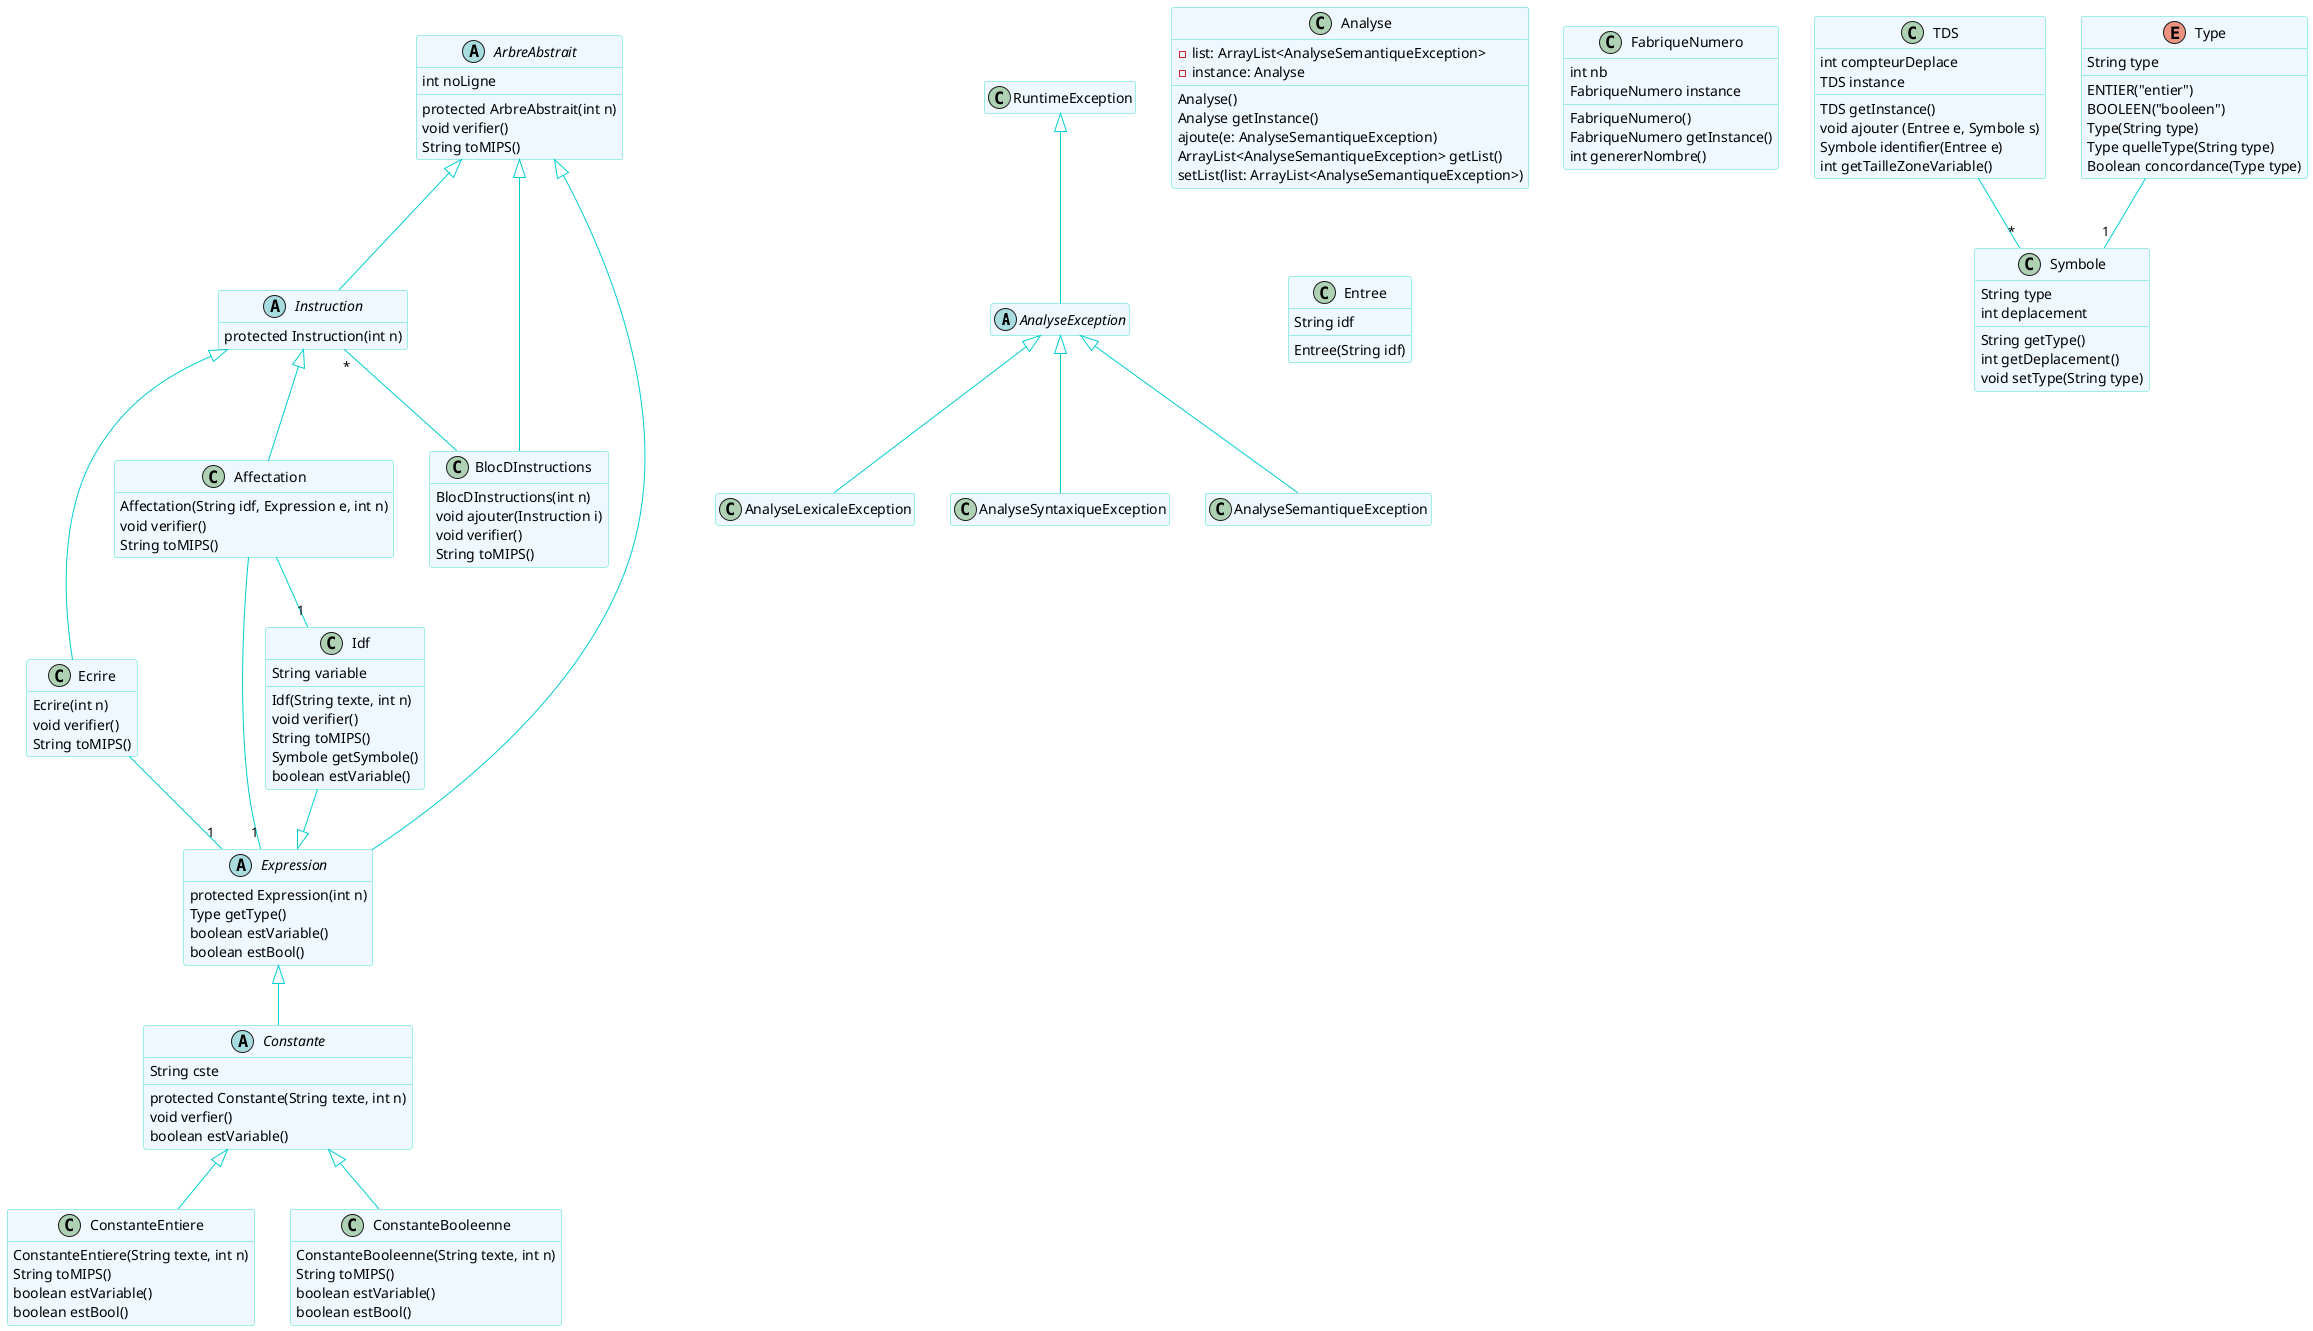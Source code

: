 @startuml
skinparam class {
BackgroundColor AliceBlue
ArrowColor DarkTurquoise
BorderColor Turquoise
}

skinparam stereotypeCBackgroundColor DarkTurquoise
skinparam stereotypeIBackgroundColor Magenta
skinparam stereotypeABackgroundColor Yellow

hide stereotype
hide empty member

abstract class AnalyseException

AnalyseException -up-|> RuntimeException

AnalyseLexicaleException -up-|> AnalyseException
AnalyseSyntaxiqueException -up-|> AnalyseException
AnalyseSemantiqueException -up-|> AnalyseException

class Analyse {
  -list: ArrayList<AnalyseSemantiqueException>
  -instance: Analyse
  Analyse()
  Analyse getInstance()
  ajoute(e: AnalyseSemantiqueException)
  ArrayList<AnalyseSemantiqueException> getList()
  setList(list: ArrayList<AnalyseSemantiqueException>)
}

abstract class ArbreAbstrait {
   int noLigne
   protected ArbreAbstrait(int n)
   void verifier()
   String toMIPS()
}

class BlocDInstructions {
   BlocDInstructions(int n)
   void ajouter(Instruction i)
   void verifier()
   String toMIPS()
}

BlocDInstructions -up-|> ArbreAbstrait
BlocDInstructions -up- "*" Instruction

abstract class Instruction {
   protected Instruction(int n)
}

Instruction -up-|> ArbreAbstrait
class Ecrire {
   Ecrire(int n)
   void verifier()
   String toMIPS()
}

Ecrire  -up-|> Instruction

abstract class Expression {
   protected Expression(int n)
   Type getType()
   boolean estVariable()
   boolean estBool()
}

Expression  -up-|> ArbreAbstrait
Ecrire - "1" Expression

abstract class Constante {
   String cste
   protected Constante(String texte, int n)
   void verfier()
   boolean estVariable()
}

Constante  -up-|> Expression

class ConstanteEntiere {
   ConstanteEntiere(String texte, int n)
   String toMIPS()
   boolean estVariable()
   boolean estBool()
}

class ConstanteBooleenne {
   ConstanteBooleenne(String texte, int n)
   String toMIPS()
   boolean estVariable()
   boolean estBool()
}

class TDS {
int compteurDeplace
TDS instance
TDS getInstance()
void ajouter (Entree e, Symbole s)
Symbole identifier(Entree e)
int getTailleZoneVariable()
}
class FabriqueNumero {
  int nb
  FabriqueNumero instance
  FabriqueNumero()
  FabriqueNumero getInstance()
  int genererNombre()
}

class Symbole{
String type
int deplacement
String getType()
int getDeplacement()
void setType(String type)
}

TDS --"*" Symbole
Type --"1" Symbole

ConstanteEntiere  -up-|> Constante
ConstanteBooleenne  -up-|> Constante

enum Type{
ENTIER("entier")
BOOLEEN("booleen")
String type
Type(String type)
Type quelleType(String type)
Boolean concordance(Type type)
}

class Entree{
String idf
Entree(String idf)
}

class Affectation {
Affectation(String idf, Expression e, int n)
void verifier()
String toMIPS()
}
Affectation --"1" Idf
Affectation --"1" Expression
Affectation  -up-|> Instruction

class Idf{
String variable
Idf(String texte, int n)
void verifier()
String toMIPS()
Symbole getSymbole()
boolean estVariable()
}
Idf --|> Expression
@enduml